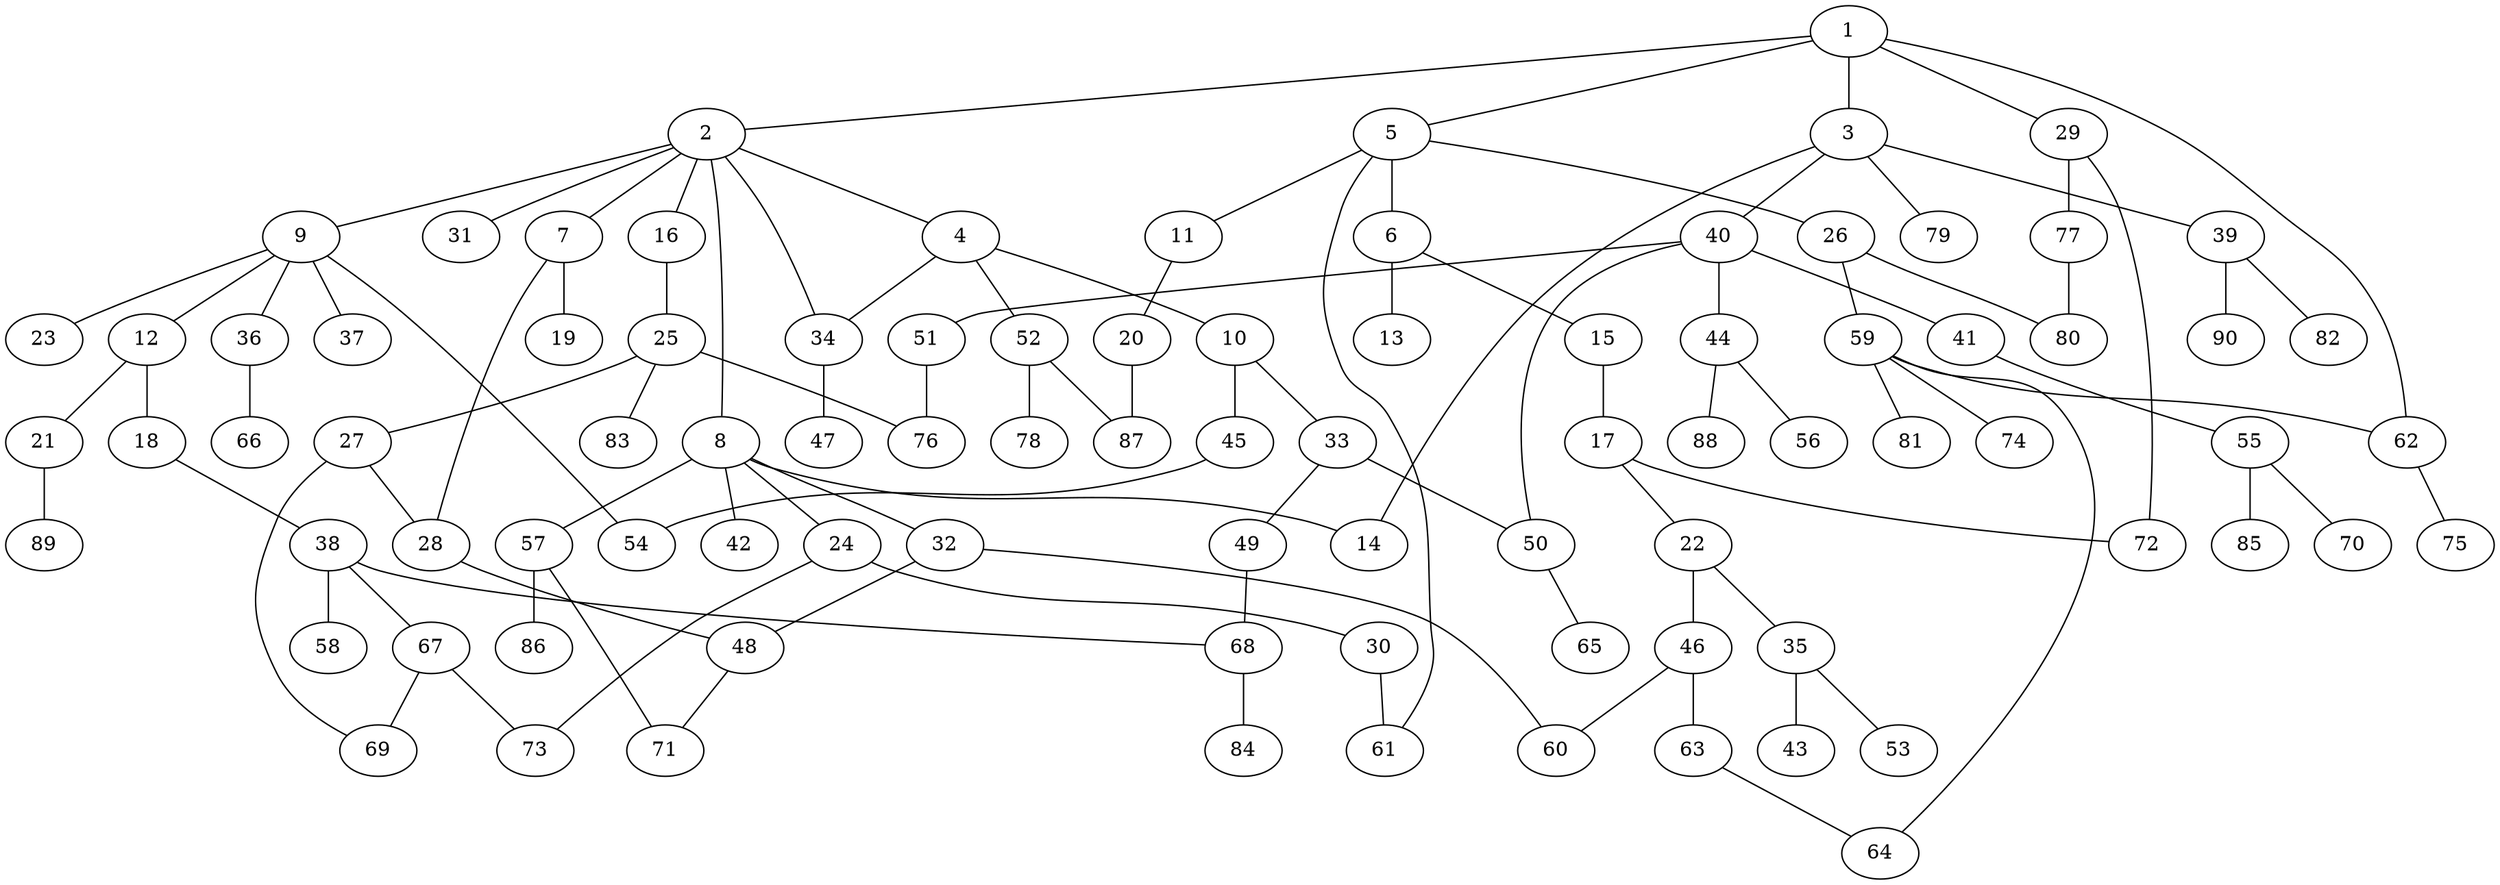graph graphname {1--2
1--3
1--5
1--29
1--62
2--4
2--7
2--8
2--9
2--16
2--31
2--34
3--14
3--39
3--40
3--79
4--10
4--34
4--52
5--6
5--11
5--26
5--61
6--13
6--15
7--19
7--28
8--14
8--24
8--32
8--42
8--57
9--12
9--23
9--36
9--37
9--54
10--33
10--45
11--20
12--18
12--21
15--17
16--25
17--22
17--72
18--38
20--87
21--89
22--35
22--46
24--30
24--73
25--27
25--76
25--83
26--59
26--80
27--28
27--69
28--48
29--72
29--77
30--61
32--48
32--60
33--49
33--50
34--47
35--43
35--53
36--66
38--58
38--67
38--68
39--82
39--90
40--41
40--44
40--50
40--51
41--55
44--56
44--88
45--54
46--60
46--63
48--71
49--68
50--65
51--76
52--78
52--87
55--70
55--85
57--71
57--86
59--62
59--64
59--74
59--81
62--75
63--64
67--69
67--73
68--84
77--80
}